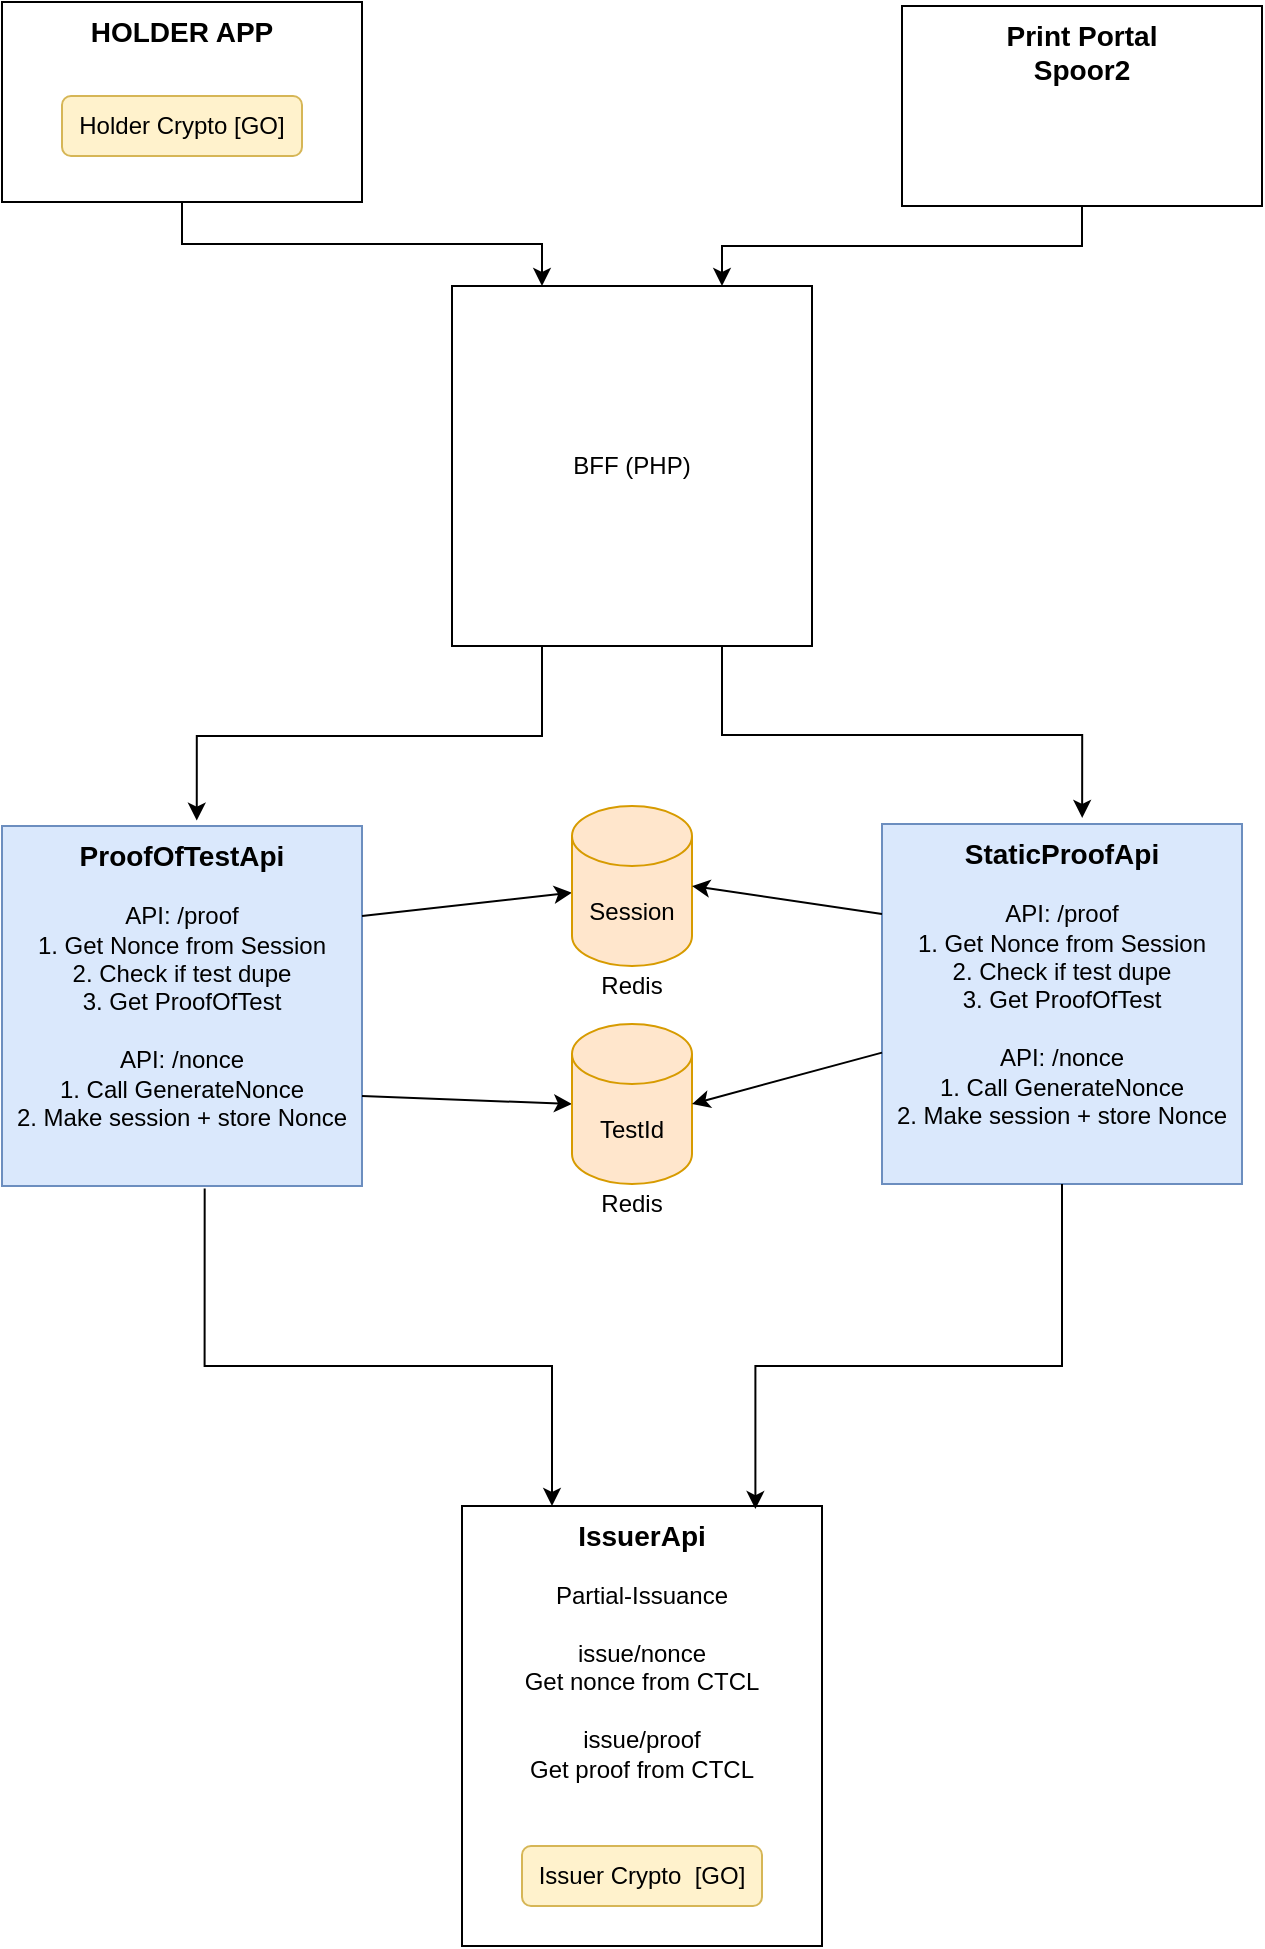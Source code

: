 <mxfile version="14.4.9" type="device"><diagram id="oUYuH82sxNKPrRcx67fR" name="Page-1"><mxGraphModel dx="2062" dy="1123" grid="1" gridSize="10" guides="1" tooltips="1" connect="1" arrows="1" fold="1" page="1" pageScale="1" pageWidth="827" pageHeight="1169" math="0" shadow="0"><root><mxCell id="0"/><mxCell id="1" parent="0"/><mxCell id="rtPmsbhWgH63T9Nmfngj-1" value="BFF (PHP)" style="whiteSpace=wrap;html=1;aspect=fixed;" parent="1" vertex="1"><mxGeometry x="255" y="180" width="180" height="180" as="geometry"/></mxCell><mxCell id="rtPmsbhWgH63T9Nmfngj-2" value="&lt;b&gt;&lt;font style=&quot;font-size: 14px&quot;&gt;ProofOfTestApi&lt;/font&gt;&lt;/b&gt;&lt;br&gt;&lt;br&gt;API: /proof&lt;br&gt;1. Get Nonce from Session&lt;br&gt;2. Check if test dupe&lt;br&gt;3. Get ProofOfTest&lt;br&gt;&lt;br&gt;API: /nonce&lt;br&gt;1. Call GenerateNonce&lt;br&gt;2. Make session + store Nonce" style="whiteSpace=wrap;html=1;aspect=fixed;fillColor=#dae8fc;strokeColor=#6c8ebf;verticalAlign=top;" parent="1" vertex="1"><mxGeometry x="30" y="450" width="180" height="180" as="geometry"/></mxCell><mxCell id="rtPmsbhWgH63T9Nmfngj-14" value="" style="endArrow=classic;html=1;exitX=1;exitY=0.25;exitDx=0;exitDy=0;" parent="1" source="rtPmsbhWgH63T9Nmfngj-2" target="rtPmsbhWgH63T9Nmfngj-11" edge="1"><mxGeometry width="50" height="50" relative="1" as="geometry"><mxPoint x="390" y="540" as="sourcePoint"/><mxPoint x="440" y="490" as="targetPoint"/></mxGeometry></mxCell><mxCell id="rtPmsbhWgH63T9Nmfngj-15" value="" style="endArrow=classic;html=1;exitX=1;exitY=0.75;exitDx=0;exitDy=0;entryX=0;entryY=0.5;entryDx=0;entryDy=0;entryPerimeter=0;" parent="1" source="rtPmsbhWgH63T9Nmfngj-2" target="rtPmsbhWgH63T9Nmfngj-12" edge="1"><mxGeometry width="50" height="50" relative="1" as="geometry"><mxPoint x="620" y="640" as="sourcePoint"/><mxPoint x="670" y="590" as="targetPoint"/></mxGeometry></mxCell><mxCell id="JcHcys3-DJdZ-7iy9pHW-5" value="" style="group" parent="1" vertex="1" connectable="0"><mxGeometry x="290" y="549" width="110" height="100" as="geometry"/></mxCell><mxCell id="rtPmsbhWgH63T9Nmfngj-12" value="TestId" style="shape=cylinder3;whiteSpace=wrap;html=1;boundedLbl=1;backgroundOutline=1;size=15;align=center;fillColor=#ffe6cc;strokeColor=#d79b00;" parent="JcHcys3-DJdZ-7iy9pHW-5" vertex="1"><mxGeometry x="25" width="60" height="80" as="geometry"/></mxCell><mxCell id="JcHcys3-DJdZ-7iy9pHW-4" value="Redis" style="text;html=1;strokeColor=none;fillColor=none;align=center;verticalAlign=middle;whiteSpace=wrap;rounded=0;" parent="JcHcys3-DJdZ-7iy9pHW-5" vertex="1"><mxGeometry y="80" width="110" height="20" as="geometry"/></mxCell><mxCell id="JcHcys3-DJdZ-7iy9pHW-6" value="" style="group" parent="1" vertex="1" connectable="0"><mxGeometry x="290" y="440" width="110" height="100" as="geometry"/></mxCell><mxCell id="rtPmsbhWgH63T9Nmfngj-11" value="Session" style="shape=cylinder3;whiteSpace=wrap;html=1;boundedLbl=1;backgroundOutline=1;size=15;align=center;fillColor=#ffe6cc;strokeColor=#d79b00;" parent="JcHcys3-DJdZ-7iy9pHW-6" vertex="1"><mxGeometry x="25" width="60" height="80" as="geometry"/></mxCell><mxCell id="JcHcys3-DJdZ-7iy9pHW-1" value="Redis" style="text;html=1;strokeColor=none;fillColor=none;align=center;verticalAlign=middle;whiteSpace=wrap;rounded=0;" parent="JcHcys3-DJdZ-7iy9pHW-6" vertex="1"><mxGeometry y="80" width="110" height="20" as="geometry"/></mxCell><mxCell id="JcHcys3-DJdZ-7iy9pHW-7" value="" style="group" parent="1" vertex="1" connectable="0"><mxGeometry x="260" y="790" width="190" height="220" as="geometry"/></mxCell><mxCell id="rtPmsbhWgH63T9Nmfngj-3" value="&lt;b&gt;&lt;font style=&quot;font-size: 14px&quot;&gt;IssuerApi&lt;/font&gt;&lt;/b&gt;&lt;br&gt;&lt;br&gt;Partial-Issuance&lt;br&gt;&lt;br&gt;issue/nonce&lt;br&gt;Get nonce from CTCL&lt;br&gt;&lt;br&gt;issue/proof&lt;br&gt;Get proof from CTCL" style="whiteSpace=wrap;html=1;labelPosition=center;verticalLabelPosition=middle;align=center;verticalAlign=top;" parent="JcHcys3-DJdZ-7iy9pHW-7" vertex="1"><mxGeometry width="180" height="220" as="geometry"/></mxCell><mxCell id="rtPmsbhWgH63T9Nmfngj-6" value="Issuer Crypto&amp;nbsp; [GO]" style="rounded=1;whiteSpace=wrap;html=1;fillColor=#fff2cc;strokeColor=#d6b656;" parent="JcHcys3-DJdZ-7iy9pHW-7" vertex="1"><mxGeometry x="30" y="170" width="120" height="30" as="geometry"/></mxCell><mxCell id="JcHcys3-DJdZ-7iy9pHW-8" value="" style="group" parent="1" vertex="1" connectable="0"><mxGeometry x="30" y="38" width="180" height="100" as="geometry"/></mxCell><mxCell id="rtPmsbhWgH63T9Nmfngj-7" value="&lt;font style=&quot;font-size: 14px&quot;&gt;&lt;b&gt;HOLDER APP&lt;/b&gt;&lt;/font&gt;" style="rounded=0;whiteSpace=wrap;html=1;verticalAlign=top;" parent="JcHcys3-DJdZ-7iy9pHW-8" vertex="1"><mxGeometry width="180" height="100" as="geometry"/></mxCell><mxCell id="rtPmsbhWgH63T9Nmfngj-8" value="Holder Crypto [GO]" style="rounded=1;whiteSpace=wrap;html=1;fillColor=#fff2cc;strokeColor=#d6b656;" parent="JcHcys3-DJdZ-7iy9pHW-8" vertex="1"><mxGeometry x="30" y="47" width="120" height="30" as="geometry"/></mxCell><mxCell id="JcHcys3-DJdZ-7iy9pHW-11" style="edgeStyle=orthogonalEdgeStyle;rounded=0;orthogonalLoop=1;jettySize=auto;html=1;exitX=0.5;exitY=1;exitDx=0;exitDy=0;entryX=0.25;entryY=0;entryDx=0;entryDy=0;" parent="1" source="rtPmsbhWgH63T9Nmfngj-7" target="rtPmsbhWgH63T9Nmfngj-1" edge="1"><mxGeometry relative="1" as="geometry"/></mxCell><mxCell id="9X8PWTZTzrCsBs200noj-1" value="&lt;b&gt;&lt;font style=&quot;font-size: 14px&quot;&gt;StaticProofApi&lt;/font&gt;&lt;/b&gt;&lt;br&gt;&lt;br&gt;API: /proof&lt;br&gt;1. Get Nonce from Session&lt;br&gt;2. Check if test dupe&lt;br&gt;3. Get ProofOfTest&lt;br&gt;&lt;br&gt;API: /nonce&lt;br&gt;1. Call GenerateNonce&lt;br&gt;2. Make session + store Nonce" style="whiteSpace=wrap;html=1;aspect=fixed;fillColor=#dae8fc;strokeColor=#6c8ebf;verticalAlign=top;" vertex="1" parent="1"><mxGeometry x="470" y="449" width="180" height="180" as="geometry"/></mxCell><mxCell id="9X8PWTZTzrCsBs200noj-2" value="" style="endArrow=classic;html=1;exitX=0;exitY=0.25;exitDx=0;exitDy=0;entryX=1;entryY=0.5;entryDx=0;entryDy=0;entryPerimeter=0;" edge="1" parent="1" source="9X8PWTZTzrCsBs200noj-1" target="rtPmsbhWgH63T9Nmfngj-11"><mxGeometry width="50" height="50" relative="1" as="geometry"><mxPoint x="390" y="600" as="sourcePoint"/><mxPoint x="440" y="550" as="targetPoint"/></mxGeometry></mxCell><mxCell id="9X8PWTZTzrCsBs200noj-3" value="" style="endArrow=classic;html=1;entryX=1;entryY=0.5;entryDx=0;entryDy=0;entryPerimeter=0;" edge="1" parent="1" source="9X8PWTZTzrCsBs200noj-1" target="rtPmsbhWgH63T9Nmfngj-12"><mxGeometry width="50" height="50" relative="1" as="geometry"><mxPoint x="460" y="620" as="sourcePoint"/><mxPoint x="510" y="570" as="targetPoint"/></mxGeometry></mxCell><mxCell id="9X8PWTZTzrCsBs200noj-5" value="" style="group" vertex="1" connectable="0" parent="1"><mxGeometry x="480" y="40" width="180" height="100" as="geometry"/></mxCell><mxCell id="9X8PWTZTzrCsBs200noj-6" value="&lt;font style=&quot;font-size: 14px&quot;&gt;&lt;b&gt;Print Portal&lt;br&gt;Spoor2&lt;br&gt;&lt;/b&gt;&lt;/font&gt;" style="rounded=0;whiteSpace=wrap;html=1;verticalAlign=top;" vertex="1" parent="9X8PWTZTzrCsBs200noj-5"><mxGeometry width="180" height="100" as="geometry"/></mxCell><mxCell id="9X8PWTZTzrCsBs200noj-8" style="edgeStyle=orthogonalEdgeStyle;rounded=0;orthogonalLoop=1;jettySize=auto;html=1;exitX=0.5;exitY=1;exitDx=0;exitDy=0;entryX=0.75;entryY=0;entryDx=0;entryDy=0;" edge="1" parent="1" source="9X8PWTZTzrCsBs200noj-6" target="rtPmsbhWgH63T9Nmfngj-1"><mxGeometry relative="1" as="geometry"><mxPoint x="130" y="148" as="sourcePoint"/><mxPoint x="355" y="190" as="targetPoint"/></mxGeometry></mxCell><mxCell id="9X8PWTZTzrCsBs200noj-9" style="edgeStyle=orthogonalEdgeStyle;rounded=0;orthogonalLoop=1;jettySize=auto;html=1;exitX=0.25;exitY=1;exitDx=0;exitDy=0;entryX=0.541;entryY=-0.015;entryDx=0;entryDy=0;entryPerimeter=0;" edge="1" parent="1" source="rtPmsbhWgH63T9Nmfngj-1" target="rtPmsbhWgH63T9Nmfngj-2"><mxGeometry relative="1" as="geometry"><mxPoint x="30" y="300" as="sourcePoint"/><mxPoint x="210" y="342" as="targetPoint"/></mxGeometry></mxCell><mxCell id="9X8PWTZTzrCsBs200noj-10" style="edgeStyle=orthogonalEdgeStyle;rounded=0;orthogonalLoop=1;jettySize=auto;html=1;exitX=0.75;exitY=1;exitDx=0;exitDy=0;entryX=0.556;entryY=-0.017;entryDx=0;entryDy=0;entryPerimeter=0;" edge="1" parent="1" source="rtPmsbhWgH63T9Nmfngj-1" target="9X8PWTZTzrCsBs200noj-1"><mxGeometry relative="1" as="geometry"><mxPoint x="414" y="380" as="sourcePoint"/><mxPoint x="594" y="422" as="targetPoint"/></mxGeometry></mxCell><mxCell id="9X8PWTZTzrCsBs200noj-11" style="edgeStyle=orthogonalEdgeStyle;rounded=0;orthogonalLoop=1;jettySize=auto;html=1;exitX=0.563;exitY=1.007;exitDx=0;exitDy=0;entryX=0.25;entryY=0;entryDx=0;entryDy=0;exitPerimeter=0;" edge="1" parent="1" source="rtPmsbhWgH63T9Nmfngj-2" target="rtPmsbhWgH63T9Nmfngj-3"><mxGeometry relative="1" as="geometry"><mxPoint x="90" y="690" as="sourcePoint"/><mxPoint x="270" y="732" as="targetPoint"/><Array as="points"><mxPoint x="131" y="720"/><mxPoint x="305" y="720"/></Array></mxGeometry></mxCell><mxCell id="9X8PWTZTzrCsBs200noj-12" style="edgeStyle=orthogonalEdgeStyle;rounded=0;orthogonalLoop=1;jettySize=auto;html=1;exitX=0.5;exitY=1;exitDx=0;exitDy=0;entryX=0.815;entryY=0.007;entryDx=0;entryDy=0;entryPerimeter=0;" edge="1" parent="1" source="9X8PWTZTzrCsBs200noj-1" target="rtPmsbhWgH63T9Nmfngj-3"><mxGeometry relative="1" as="geometry"><mxPoint x="450" y="690" as="sourcePoint"/><mxPoint x="630" y="732" as="targetPoint"/><Array as="points"><mxPoint x="560" y="720"/><mxPoint x="407" y="720"/></Array></mxGeometry></mxCell></root></mxGraphModel></diagram></mxfile>